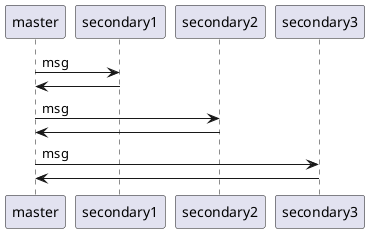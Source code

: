 @startuml

master -> secondary1: msg
master <- secondary1


master -> secondary2: msg
master <- secondary2

master -> secondary3: msg
master <- secondary3

@enduml

